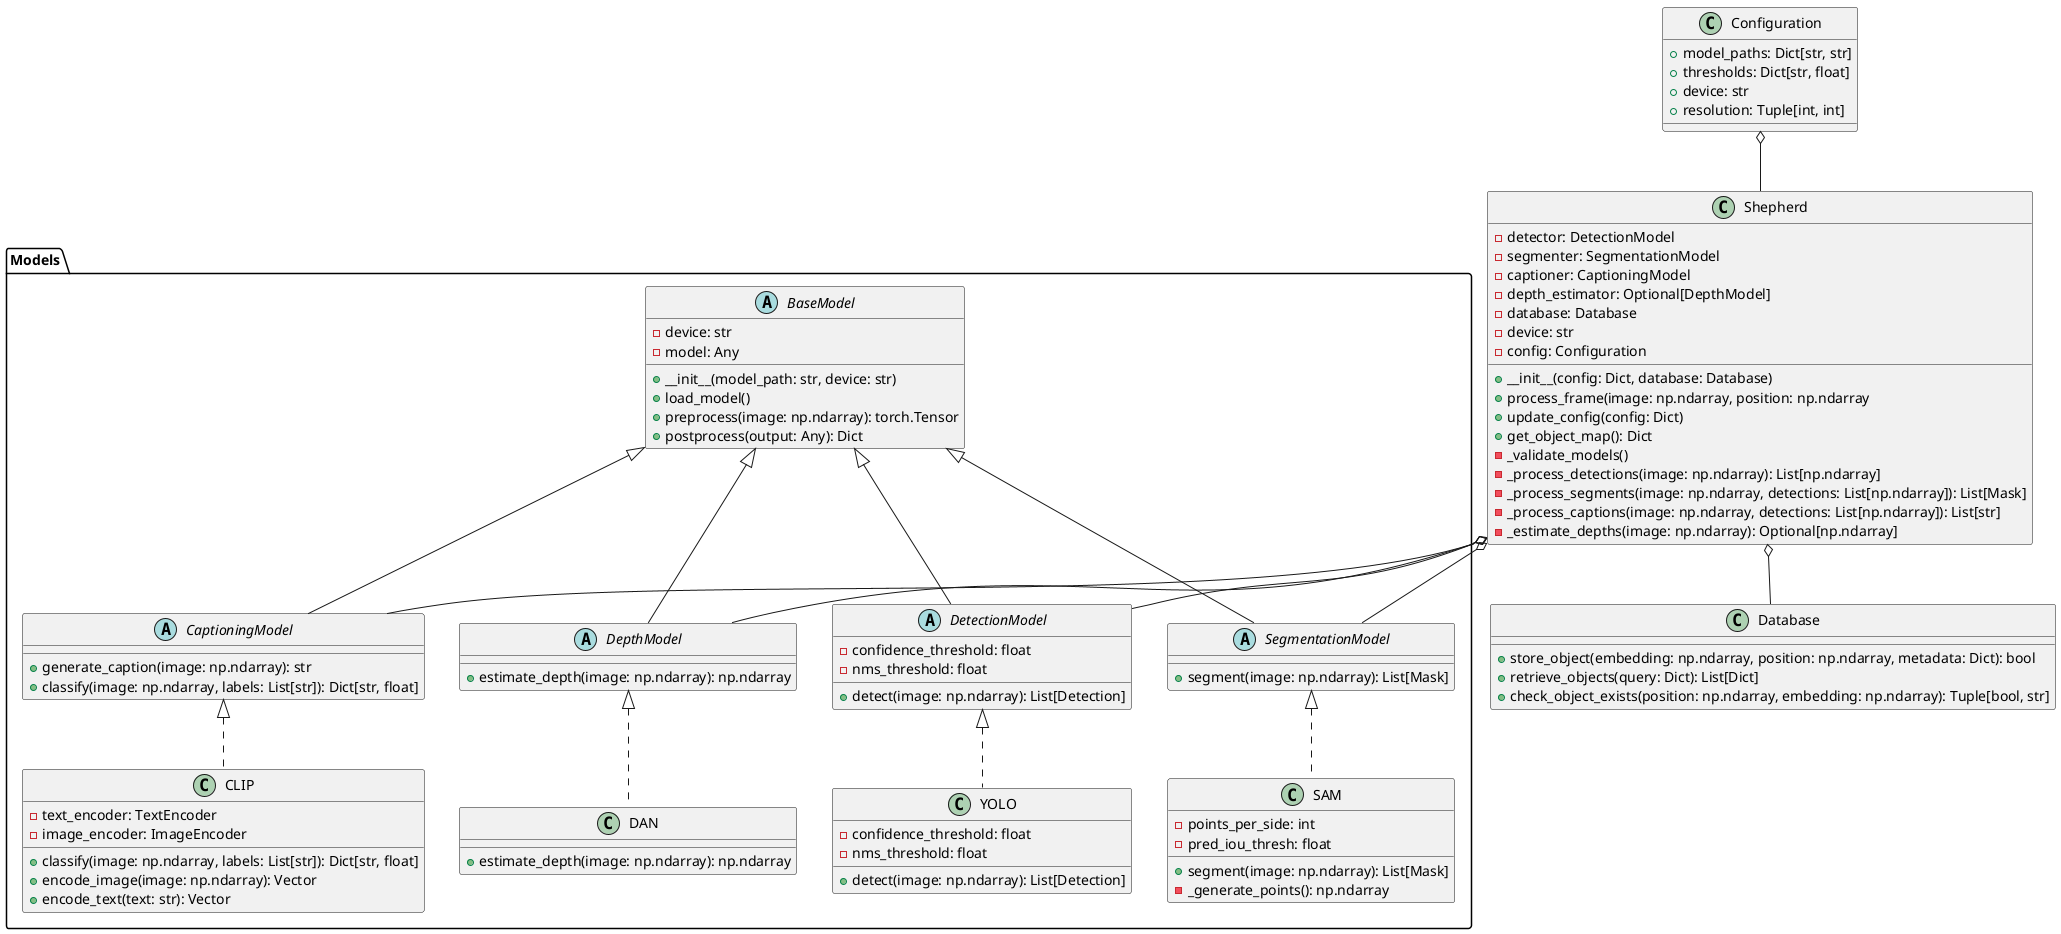 @startuml Vision Shepherd System

' Abstract base classes and interfaces
package "Models" {
    abstract class BaseModel {
        - device: str
        - model: Any
        + __init__(model_path: str, device: str)
        + load_model()
        + preprocess(image: np.ndarray): torch.Tensor
        + postprocess(output: Any): Dict
    }

    abstract class DetectionModel {
        - confidence_threshold: float
        - nms_threshold: float
        + detect(image: np.ndarray): List[Detection]
    }

    abstract class SegmentationModel {
        + segment(image: np.ndarray): List[Mask]
    }

    abstract class CaptioningModel {
        + generate_caption(image: np.ndarray): str
        + classify(image: np.ndarray, labels: List[str]): Dict[str, float]
    }

    abstract class DepthModel {
        + estimate_depth(image: np.ndarray): np.ndarray
    }

    ' Concrete implementations
    class YOLO {
        - confidence_threshold: float
        - nms_threshold: float
        + detect(image: np.ndarray): List[Detection]
    }

    class SAM {
        - points_per_side: int
        - pred_iou_thresh: float
        + segment(image: np.ndarray): List[Mask]
        - _generate_points(): np.ndarray
    }

    class CLIP {
        - text_encoder: TextEncoder
        - image_encoder: ImageEncoder
        + classify(image: np.ndarray, labels: List[str]): Dict[str, float]
        + encode_image(image: np.ndarray): Vector
        + encode_text(text: str): Vector
    }

    class DAN {
        + estimate_depth(image: np.ndarray): np.ndarray
    }
}

' Database component
class Database {
    + store_object(embedding: np.ndarray, position: np.ndarray, metadata: Dict): bool
    + retrieve_objects(query: Dict): List[Dict]
    + check_object_exists(position: np.ndarray, embedding: np.ndarray): Tuple[bool, str]
}

' Main Shepherd class
class Shepherd {
    - detector: DetectionModel
    - segmenter: SegmentationModel
    - captioner: CaptioningModel
    - depth_estimator: Optional[DepthModel]
    - database: Database
    - device: str
    - config: Configuration
    
    + __init__(config: Dict, database: Database)
    + process_frame(image: np.ndarray, position: np.ndarray
    + update_config(config: Dict)
    + get_object_map(): Dict
    - _validate_models()
    - _process_detections(image: np.ndarray): List[np.ndarray]
    - _process_segments(image: np.ndarray, detections: List[np.ndarray]): List[Mask]
    - _process_captions(image: np.ndarray, detections: List[np.ndarray]): List[str]
    - _estimate_depths(image: np.ndarray): Optional[np.ndarray]
}
' Configuration
class Configuration {
    + model_paths: Dict[str, str]
    + thresholds: Dict[str, float]
    + device: str
    + resolution: Tuple[int, int]
}

' Relationships
BaseModel <|-- DetectionModel
BaseModel <|-- SegmentationModel
BaseModel <|-- CaptioningModel
BaseModel <|-- DepthModel

DetectionModel <|.. YOLO
SegmentationModel <|.. SAM
DepthModel <|.. DAN
CaptioningModel <|.. CLIP

Shepherd o-- DetectionModel
Shepherd o-- SegmentationModel
Shepherd o-- CaptioningModel
Shepherd o-- DepthModel
Shepherd o-- Database

Configuration o-- Shepherd

@enduml
